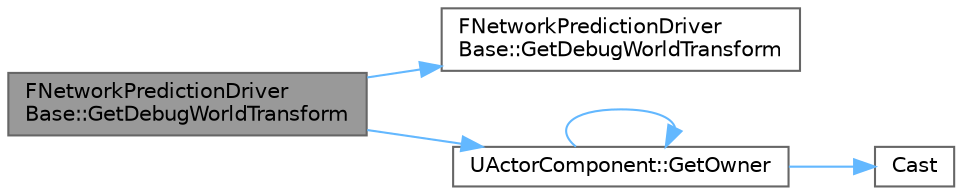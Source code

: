 digraph "FNetworkPredictionDriverBase::GetDebugWorldTransform"
{
 // INTERACTIVE_SVG=YES
 // LATEX_PDF_SIZE
  bgcolor="transparent";
  edge [fontname=Helvetica,fontsize=10,labelfontname=Helvetica,labelfontsize=10];
  node [fontname=Helvetica,fontsize=10,shape=box,height=0.2,width=0.4];
  rankdir="LR";
  Node1 [id="Node000001",label="FNetworkPredictionDriver\lBase::GetDebugWorldTransform",height=0.2,width=0.4,color="gray40", fillcolor="grey60", style="filled", fontcolor="black",tooltip=" "];
  Node1 -> Node2 [id="edge1_Node000001_Node000002",color="steelblue1",style="solid",tooltip=" "];
  Node2 [id="Node000002",label="FNetworkPredictionDriver\lBase::GetDebugWorldTransform",height=0.2,width=0.4,color="grey40", fillcolor="white", style="filled",URL="$d9/d6a/structFNetworkPredictionDriverBase.html#af31bd42e73f682a20661e6dfbf27b2f1",tooltip=" "];
  Node1 -> Node3 [id="edge2_Node000001_Node000003",color="steelblue1",style="solid",tooltip=" "];
  Node3 [id="Node000003",label="UActorComponent::GetOwner",height=0.2,width=0.4,color="grey40", fillcolor="white", style="filled",URL="$df/db5/classUActorComponent.html#aaa13fbf1d66a8cd4c3fc12da62ece961",tooltip="Templated version of GetOwner(), will return nullptr if cast fails."];
  Node3 -> Node4 [id="edge3_Node000003_Node000004",color="steelblue1",style="solid",tooltip=" "];
  Node4 [id="Node000004",label="Cast",height=0.2,width=0.4,color="grey40", fillcolor="white", style="filled",URL="$d4/d55/Casts_8h.html#af337187a7ebe36fac35ea41db8a65ba9",tooltip=" "];
  Node3 -> Node3 [id="edge4_Node000003_Node000003",color="steelblue1",style="solid",tooltip=" "];
}
